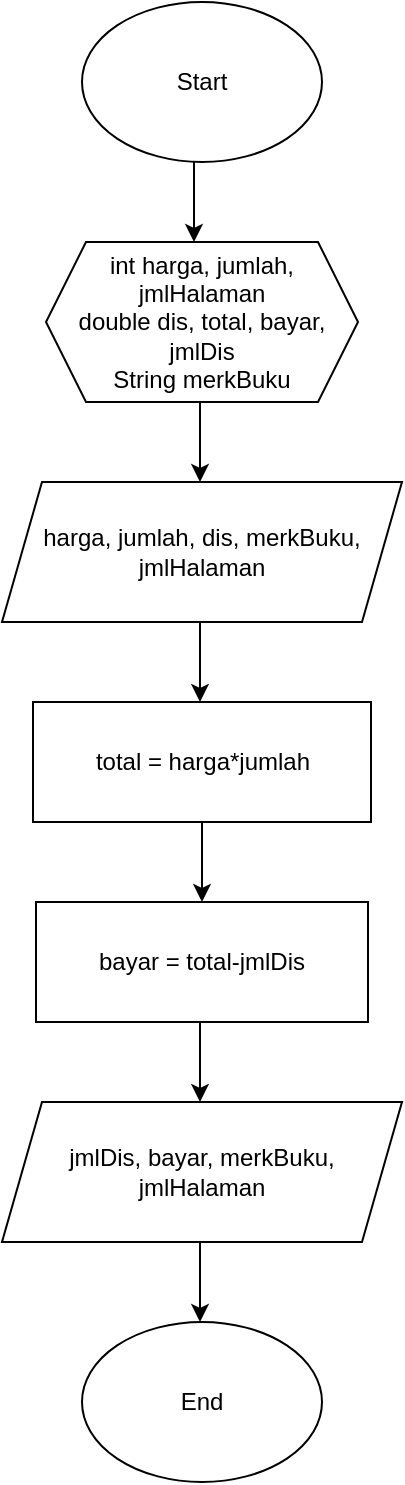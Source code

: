 <mxfile version="21.7.5" type="device">
  <diagram id="C5RBs43oDa-KdzZeNtuy" name="Page-1">
    <mxGraphModel dx="1120" dy="566" grid="1" gridSize="10" guides="1" tooltips="1" connect="1" arrows="1" fold="1" page="1" pageScale="1" pageWidth="827" pageHeight="1169" math="0" shadow="0">
      <root>
        <mxCell id="WIyWlLk6GJQsqaUBKTNV-0" />
        <mxCell id="WIyWlLk6GJQsqaUBKTNV-1" parent="WIyWlLk6GJQsqaUBKTNV-0" />
        <mxCell id="slVKkGLLK318c9aetP4t-0" value="Start" style="ellipse;whiteSpace=wrap;html=1;" vertex="1" parent="WIyWlLk6GJQsqaUBKTNV-1">
          <mxGeometry x="354" y="20" width="120" height="80" as="geometry" />
        </mxCell>
        <mxCell id="slVKkGLLK318c9aetP4t-1" value="" style="endArrow=classic;html=1;rounded=0;" edge="1" parent="WIyWlLk6GJQsqaUBKTNV-1">
          <mxGeometry width="50" height="50" relative="1" as="geometry">
            <mxPoint x="410" y="100" as="sourcePoint" />
            <mxPoint x="410" y="140" as="targetPoint" />
          </mxGeometry>
        </mxCell>
        <mxCell id="slVKkGLLK318c9aetP4t-2" value="int harga, jumlah, jmlHalaman&lt;br&gt;double dis, total, bayar, jmlDis&lt;br&gt;String merkBuku" style="shape=hexagon;perimeter=hexagonPerimeter2;whiteSpace=wrap;html=1;fixedSize=1;" vertex="1" parent="WIyWlLk6GJQsqaUBKTNV-1">
          <mxGeometry x="336" y="140" width="156" height="80" as="geometry" />
        </mxCell>
        <mxCell id="slVKkGLLK318c9aetP4t-6" value="" style="endArrow=classic;html=1;rounded=0;" edge="1" parent="WIyWlLk6GJQsqaUBKTNV-1">
          <mxGeometry width="50" height="50" relative="1" as="geometry">
            <mxPoint x="413" y="220" as="sourcePoint" />
            <mxPoint x="413" y="260" as="targetPoint" />
          </mxGeometry>
        </mxCell>
        <mxCell id="slVKkGLLK318c9aetP4t-7" value="harga, jumlah, dis, merkBuku, jmlHalaman" style="shape=parallelogram;perimeter=parallelogramPerimeter;whiteSpace=wrap;html=1;fixedSize=1;" vertex="1" parent="WIyWlLk6GJQsqaUBKTNV-1">
          <mxGeometry x="314" y="260" width="200" height="70" as="geometry" />
        </mxCell>
        <mxCell id="slVKkGLLK318c9aetP4t-8" value="" style="endArrow=classic;html=1;rounded=0;" edge="1" parent="WIyWlLk6GJQsqaUBKTNV-1">
          <mxGeometry width="50" height="50" relative="1" as="geometry">
            <mxPoint x="413" y="330" as="sourcePoint" />
            <mxPoint x="413" y="370" as="targetPoint" />
          </mxGeometry>
        </mxCell>
        <mxCell id="slVKkGLLK318c9aetP4t-9" value="total = harga*jumlah" style="rounded=0;whiteSpace=wrap;html=1;" vertex="1" parent="WIyWlLk6GJQsqaUBKTNV-1">
          <mxGeometry x="329.5" y="370" width="169" height="60" as="geometry" />
        </mxCell>
        <mxCell id="slVKkGLLK318c9aetP4t-10" value="" style="endArrow=classic;html=1;rounded=0;" edge="1" parent="WIyWlLk6GJQsqaUBKTNV-1">
          <mxGeometry width="50" height="50" relative="1" as="geometry">
            <mxPoint x="414" y="430" as="sourcePoint" />
            <mxPoint x="414" y="470" as="targetPoint" />
          </mxGeometry>
        </mxCell>
        <mxCell id="slVKkGLLK318c9aetP4t-11" value="bayar = total-jmlDis" style="rounded=0;whiteSpace=wrap;html=1;" vertex="1" parent="WIyWlLk6GJQsqaUBKTNV-1">
          <mxGeometry x="331" y="470" width="166" height="60" as="geometry" />
        </mxCell>
        <mxCell id="slVKkGLLK318c9aetP4t-12" value="" style="endArrow=classic;html=1;rounded=0;" edge="1" parent="WIyWlLk6GJQsqaUBKTNV-1">
          <mxGeometry width="50" height="50" relative="1" as="geometry">
            <mxPoint x="413" y="530" as="sourcePoint" />
            <mxPoint x="413" y="570" as="targetPoint" />
          </mxGeometry>
        </mxCell>
        <mxCell id="slVKkGLLK318c9aetP4t-13" value="jmlDis, bayar, merkBuku, jmlHalaman" style="shape=parallelogram;perimeter=parallelogramPerimeter;whiteSpace=wrap;html=1;fixedSize=1;" vertex="1" parent="WIyWlLk6GJQsqaUBKTNV-1">
          <mxGeometry x="314" y="570" width="200" height="70" as="geometry" />
        </mxCell>
        <mxCell id="slVKkGLLK318c9aetP4t-14" value="" style="endArrow=classic;html=1;rounded=0;" edge="1" parent="WIyWlLk6GJQsqaUBKTNV-1">
          <mxGeometry width="50" height="50" relative="1" as="geometry">
            <mxPoint x="413" y="640" as="sourcePoint" />
            <mxPoint x="413" y="680" as="targetPoint" />
          </mxGeometry>
        </mxCell>
        <mxCell id="slVKkGLLK318c9aetP4t-15" value="End" style="ellipse;whiteSpace=wrap;html=1;" vertex="1" parent="WIyWlLk6GJQsqaUBKTNV-1">
          <mxGeometry x="354" y="680" width="120" height="80" as="geometry" />
        </mxCell>
      </root>
    </mxGraphModel>
  </diagram>
</mxfile>
